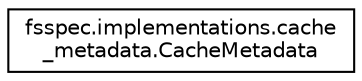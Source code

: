digraph "Graphical Class Hierarchy"
{
 // LATEX_PDF_SIZE
  edge [fontname="Helvetica",fontsize="10",labelfontname="Helvetica",labelfontsize="10"];
  node [fontname="Helvetica",fontsize="10",shape=record];
  rankdir="LR";
  Node0 [label="fsspec.implementations.cache\l_metadata.CacheMetadata",height=0.2,width=0.4,color="black", fillcolor="white", style="filled",URL="$classfsspec_1_1implementations_1_1cache__metadata_1_1CacheMetadata.html",tooltip=" "];
}
